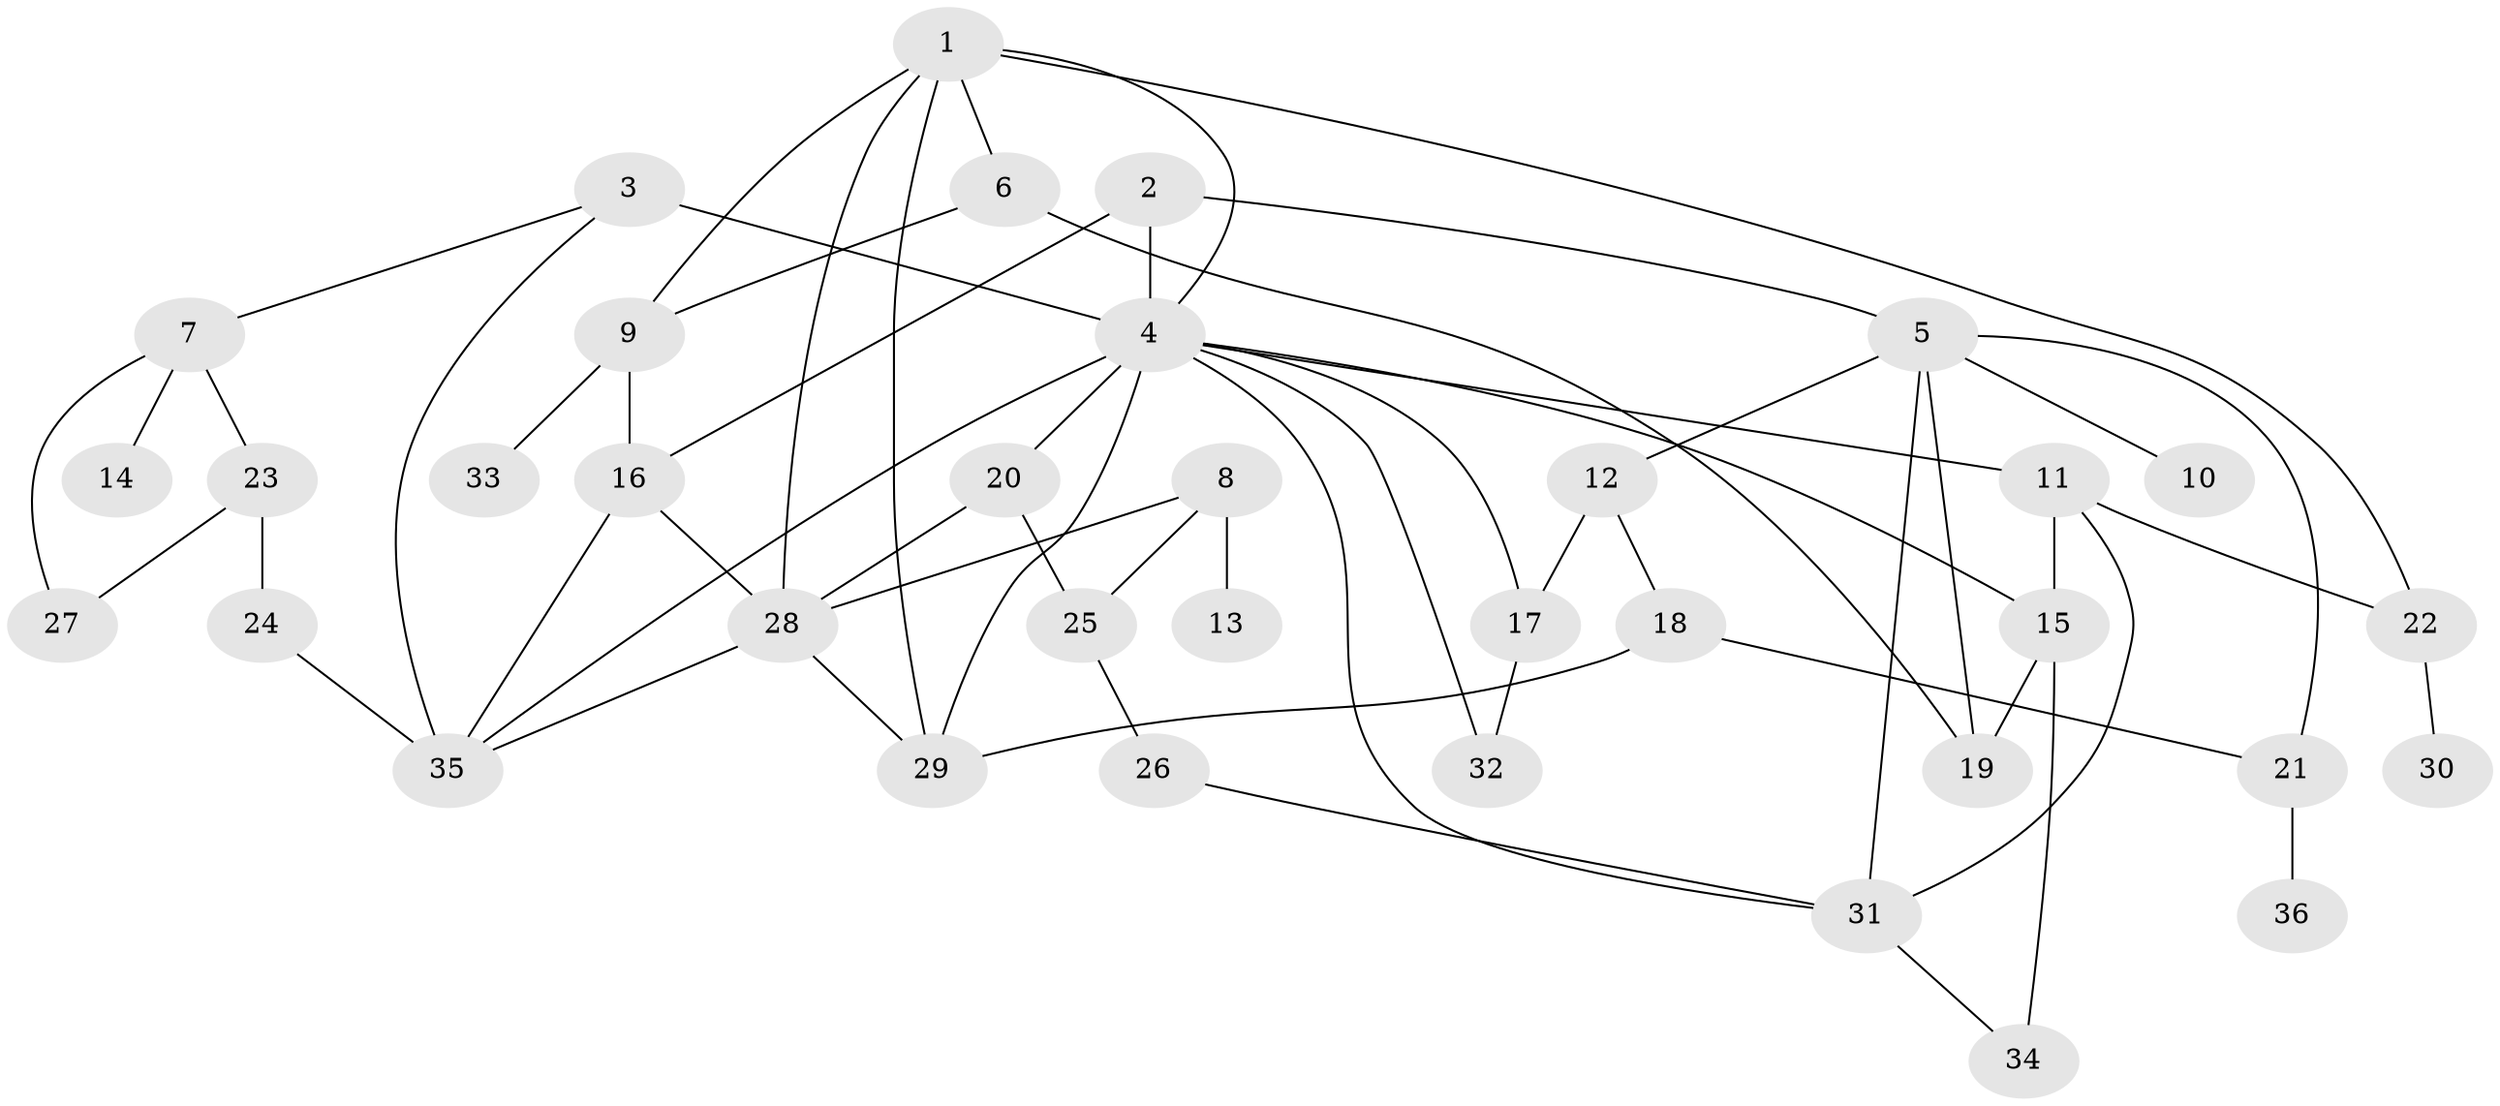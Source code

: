 // original degree distribution, {3: 0.20833333333333334, 8: 0.013888888888888888, 5: 0.027777777777777776, 4: 0.1527777777777778, 7: 0.041666666666666664, 2: 0.3333333333333333, 1: 0.19444444444444445, 6: 0.027777777777777776}
// Generated by graph-tools (version 1.1) at 2025/01/03/09/25 03:01:00]
// undirected, 36 vertices, 59 edges
graph export_dot {
graph [start="1"]
  node [color=gray90,style=filled];
  1;
  2;
  3;
  4;
  5;
  6;
  7;
  8;
  9;
  10;
  11;
  12;
  13;
  14;
  15;
  16;
  17;
  18;
  19;
  20;
  21;
  22;
  23;
  24;
  25;
  26;
  27;
  28;
  29;
  30;
  31;
  32;
  33;
  34;
  35;
  36;
  1 -- 4 [weight=1.0];
  1 -- 6 [weight=1.0];
  1 -- 9 [weight=1.0];
  1 -- 22 [weight=1.0];
  1 -- 28 [weight=1.0];
  1 -- 29 [weight=1.0];
  2 -- 4 [weight=1.0];
  2 -- 5 [weight=1.0];
  2 -- 16 [weight=1.0];
  3 -- 4 [weight=3.0];
  3 -- 7 [weight=1.0];
  3 -- 35 [weight=1.0];
  4 -- 11 [weight=1.0];
  4 -- 15 [weight=1.0];
  4 -- 17 [weight=1.0];
  4 -- 20 [weight=1.0];
  4 -- 29 [weight=1.0];
  4 -- 31 [weight=1.0];
  4 -- 32 [weight=1.0];
  4 -- 35 [weight=1.0];
  5 -- 10 [weight=1.0];
  5 -- 12 [weight=1.0];
  5 -- 19 [weight=2.0];
  5 -- 21 [weight=1.0];
  5 -- 31 [weight=2.0];
  6 -- 9 [weight=1.0];
  6 -- 19 [weight=1.0];
  7 -- 14 [weight=1.0];
  7 -- 23 [weight=1.0];
  7 -- 27 [weight=1.0];
  8 -- 13 [weight=1.0];
  8 -- 25 [weight=1.0];
  8 -- 28 [weight=1.0];
  9 -- 16 [weight=1.0];
  9 -- 33 [weight=1.0];
  11 -- 15 [weight=1.0];
  11 -- 22 [weight=1.0];
  11 -- 31 [weight=1.0];
  12 -- 17 [weight=1.0];
  12 -- 18 [weight=1.0];
  15 -- 19 [weight=1.0];
  15 -- 34 [weight=1.0];
  16 -- 28 [weight=1.0];
  16 -- 35 [weight=1.0];
  17 -- 32 [weight=1.0];
  18 -- 21 [weight=1.0];
  18 -- 29 [weight=1.0];
  20 -- 25 [weight=1.0];
  20 -- 28 [weight=1.0];
  21 -- 36 [weight=1.0];
  22 -- 30 [weight=1.0];
  23 -- 24 [weight=1.0];
  23 -- 27 [weight=1.0];
  24 -- 35 [weight=2.0];
  25 -- 26 [weight=1.0];
  26 -- 31 [weight=1.0];
  28 -- 29 [weight=1.0];
  28 -- 35 [weight=1.0];
  31 -- 34 [weight=1.0];
}
